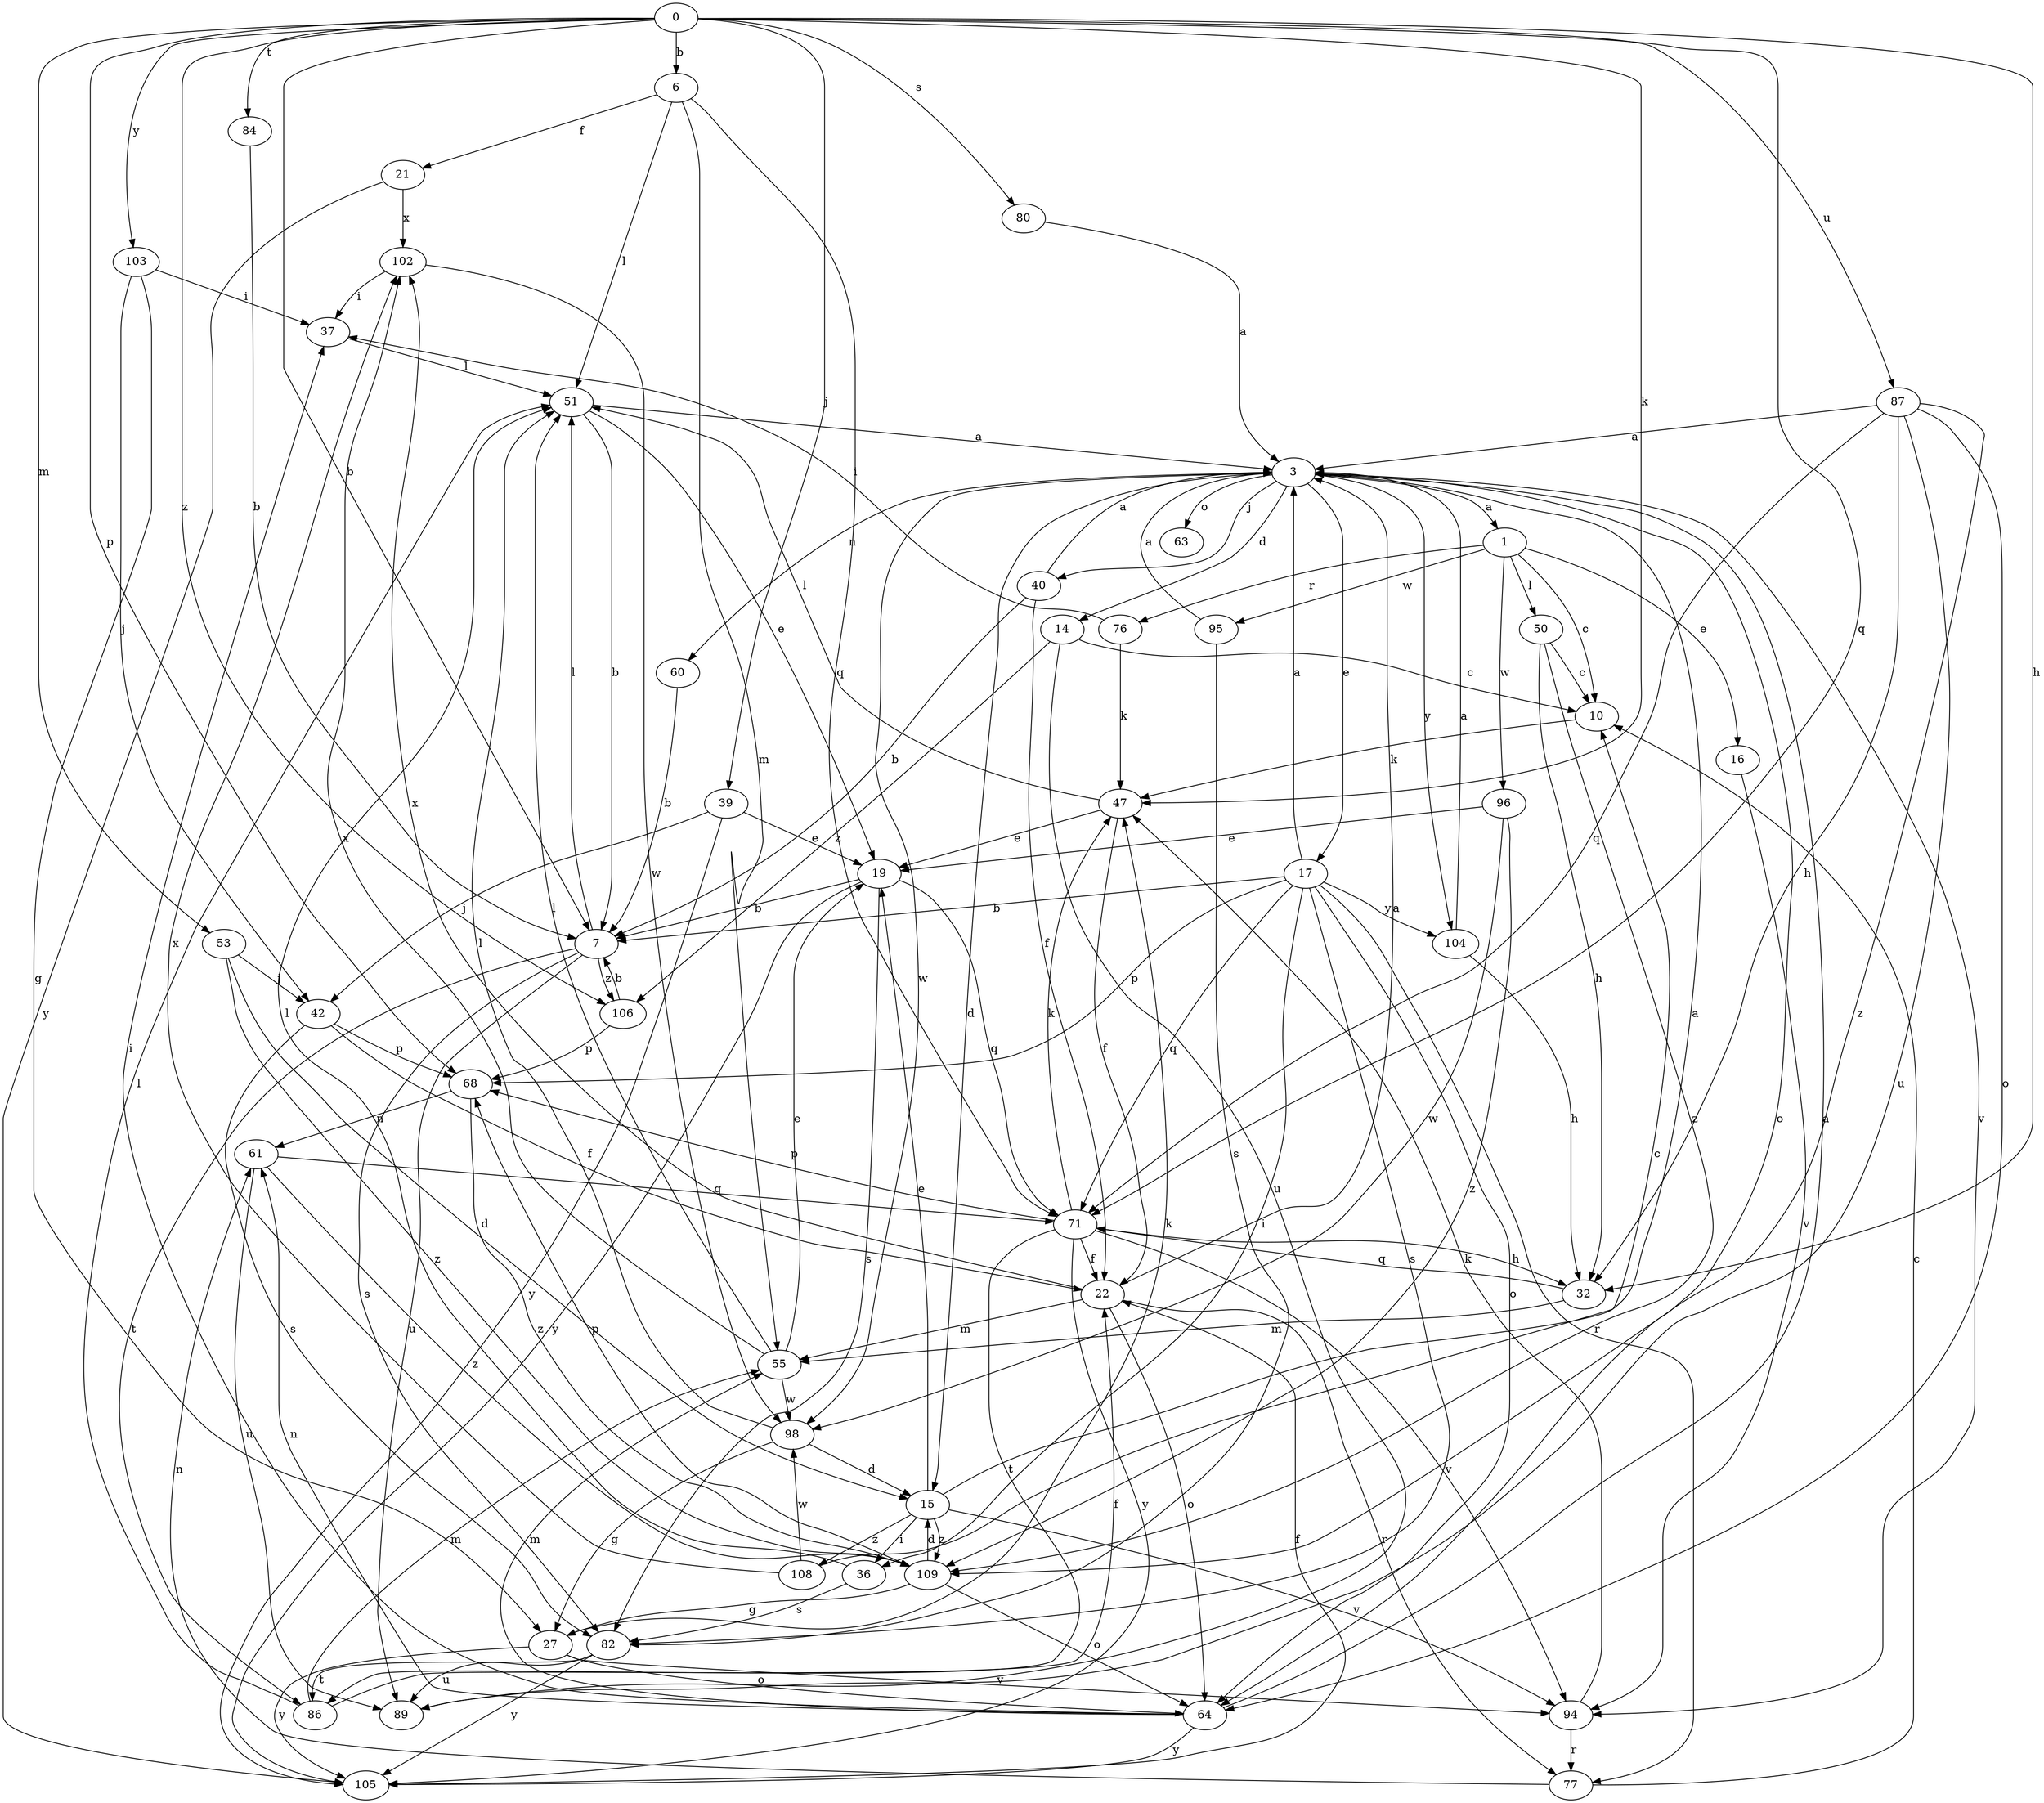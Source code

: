 strict digraph  {
0;
1;
3;
6;
7;
10;
14;
15;
16;
17;
19;
21;
22;
27;
32;
36;
37;
39;
40;
42;
47;
50;
51;
53;
55;
60;
61;
63;
64;
68;
71;
76;
77;
80;
82;
84;
86;
87;
89;
94;
95;
96;
98;
102;
103;
104;
105;
106;
108;
109;
0 -> 6  [label=b];
0 -> 7  [label=b];
0 -> 32  [label=h];
0 -> 39  [label=j];
0 -> 47  [label=k];
0 -> 53  [label=m];
0 -> 68  [label=p];
0 -> 71  [label=q];
0 -> 80  [label=s];
0 -> 84  [label=t];
0 -> 87  [label=u];
0 -> 103  [label=y];
0 -> 106  [label=z];
1 -> 10  [label=c];
1 -> 16  [label=e];
1 -> 50  [label=l];
1 -> 76  [label=r];
1 -> 95  [label=w];
1 -> 96  [label=w];
3 -> 1  [label=a];
3 -> 14  [label=d];
3 -> 15  [label=d];
3 -> 17  [label=e];
3 -> 40  [label=j];
3 -> 60  [label=n];
3 -> 63  [label=o];
3 -> 64  [label=o];
3 -> 94  [label=v];
3 -> 98  [label=w];
3 -> 104  [label=y];
6 -> 21  [label=f];
6 -> 51  [label=l];
6 -> 55  [label=m];
6 -> 71  [label=q];
7 -> 51  [label=l];
7 -> 82  [label=s];
7 -> 86  [label=t];
7 -> 89  [label=u];
7 -> 106  [label=z];
10 -> 47  [label=k];
14 -> 10  [label=c];
14 -> 89  [label=u];
14 -> 106  [label=z];
15 -> 3  [label=a];
15 -> 19  [label=e];
15 -> 36  [label=i];
15 -> 94  [label=v];
15 -> 108  [label=z];
15 -> 109  [label=z];
16 -> 94  [label=v];
17 -> 3  [label=a];
17 -> 7  [label=b];
17 -> 36  [label=i];
17 -> 64  [label=o];
17 -> 68  [label=p];
17 -> 71  [label=q];
17 -> 77  [label=r];
17 -> 82  [label=s];
17 -> 104  [label=y];
19 -> 7  [label=b];
19 -> 71  [label=q];
19 -> 82  [label=s];
19 -> 105  [label=y];
21 -> 102  [label=x];
21 -> 105  [label=y];
22 -> 3  [label=a];
22 -> 55  [label=m];
22 -> 64  [label=o];
22 -> 77  [label=r];
22 -> 102  [label=x];
27 -> 47  [label=k];
27 -> 64  [label=o];
27 -> 94  [label=v];
27 -> 105  [label=y];
32 -> 55  [label=m];
32 -> 71  [label=q];
36 -> 51  [label=l];
36 -> 82  [label=s];
37 -> 51  [label=l];
39 -> 19  [label=e];
39 -> 42  [label=j];
39 -> 105  [label=y];
40 -> 3  [label=a];
40 -> 7  [label=b];
40 -> 22  [label=f];
42 -> 22  [label=f];
42 -> 68  [label=p];
42 -> 82  [label=s];
47 -> 19  [label=e];
47 -> 22  [label=f];
47 -> 51  [label=l];
50 -> 10  [label=c];
50 -> 32  [label=h];
50 -> 109  [label=z];
51 -> 3  [label=a];
51 -> 7  [label=b];
51 -> 19  [label=e];
53 -> 15  [label=d];
53 -> 42  [label=j];
53 -> 109  [label=z];
55 -> 19  [label=e];
55 -> 51  [label=l];
55 -> 98  [label=w];
55 -> 102  [label=x];
60 -> 7  [label=b];
61 -> 71  [label=q];
61 -> 89  [label=u];
61 -> 109  [label=z];
64 -> 3  [label=a];
64 -> 37  [label=i];
64 -> 55  [label=m];
64 -> 61  [label=n];
64 -> 105  [label=y];
68 -> 61  [label=n];
68 -> 109  [label=z];
71 -> 22  [label=f];
71 -> 32  [label=h];
71 -> 47  [label=k];
71 -> 68  [label=p];
71 -> 86  [label=t];
71 -> 94  [label=v];
71 -> 105  [label=y];
76 -> 37  [label=i];
76 -> 47  [label=k];
77 -> 10  [label=c];
77 -> 61  [label=n];
80 -> 3  [label=a];
82 -> 86  [label=t];
82 -> 89  [label=u];
82 -> 105  [label=y];
84 -> 7  [label=b];
86 -> 22  [label=f];
86 -> 51  [label=l];
86 -> 55  [label=m];
87 -> 3  [label=a];
87 -> 32  [label=h];
87 -> 64  [label=o];
87 -> 71  [label=q];
87 -> 89  [label=u];
87 -> 109  [label=z];
94 -> 47  [label=k];
94 -> 77  [label=r];
95 -> 3  [label=a];
95 -> 82  [label=s];
96 -> 19  [label=e];
96 -> 98  [label=w];
96 -> 109  [label=z];
98 -> 15  [label=d];
98 -> 27  [label=g];
98 -> 51  [label=l];
102 -> 37  [label=i];
102 -> 98  [label=w];
103 -> 27  [label=g];
103 -> 37  [label=i];
103 -> 42  [label=j];
104 -> 3  [label=a];
104 -> 32  [label=h];
105 -> 22  [label=f];
106 -> 7  [label=b];
106 -> 68  [label=p];
108 -> 10  [label=c];
108 -> 98  [label=w];
108 -> 102  [label=x];
109 -> 15  [label=d];
109 -> 27  [label=g];
109 -> 64  [label=o];
109 -> 68  [label=p];
}
